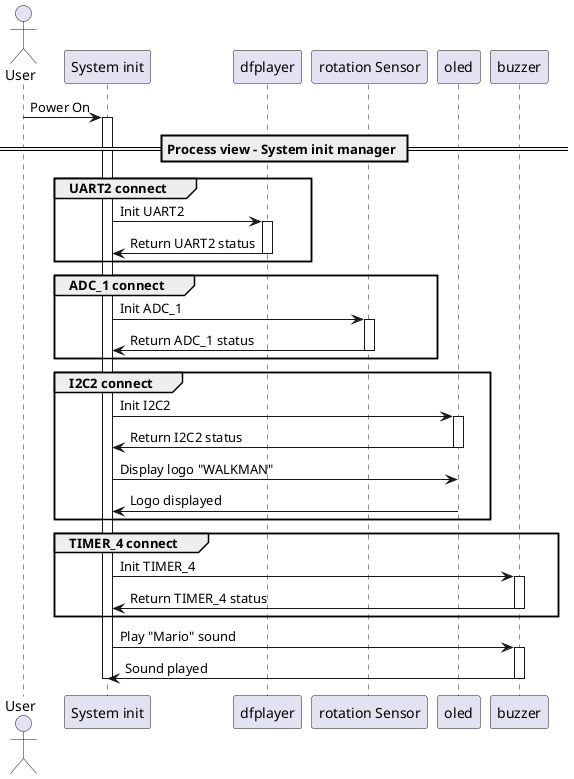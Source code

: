@startuml Initialization

actor User
participant "System init"   as    MainSystem
participant DFPlayer        as    "dfplayer"
participant RotationSensor  as    "rotation Sensor" 
participant OLED            as    "oled"
participant Buzzer          as    "buzzer"


User -> MainSystem: Power On
activate MainSystem

== Process view - System init manager ==


group UART2 connect
MainSystem -> DFPlayer: Init UART2
activate DFPlayer
DFPlayer -> MainSystem: Return UART2 status
deactivate DFPlayer
end

group ADC_1 connect
MainSystem -> RotationSensor: Init ADC_1
activate RotationSensor
RotationSensor -> MainSystem: Return ADC_1 status
deactivate RotationSensor
end

group I2C2 connect
MainSystem -> OLED: Init I2C2 
activate OLED
OLED -> MainSystem: Return I2C2 status
deactivate OLED
MainSystem -> OLED: Display logo "WALKMAN"
OLED -> MainSystem: Logo displayed
end




group TIMER_4 connect
MainSystem -> Buzzer: Init TIMER_4
activate Buzzer
Buzzer -> MainSystem: Return TIMER_4 status
deactivate Buzzer
end

MainSystem -> Buzzer: Play "Mario" sound
activate Buzzer
Buzzer -> MainSystem: Sound played
deactivate Buzzer

deactivate MainSystem
@enduml
